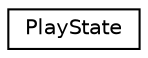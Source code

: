 digraph "Graphical Class Hierarchy"
{
  edge [fontname="Helvetica",fontsize="10",labelfontname="Helvetica",labelfontsize="10"];
  node [fontname="Helvetica",fontsize="10",shape=record];
  rankdir="LR";
  Node0 [label="PlayState",height=0.2,width=0.4,color="black", fillcolor="white", style="filled",URL="$classPlayState.html"];
}
